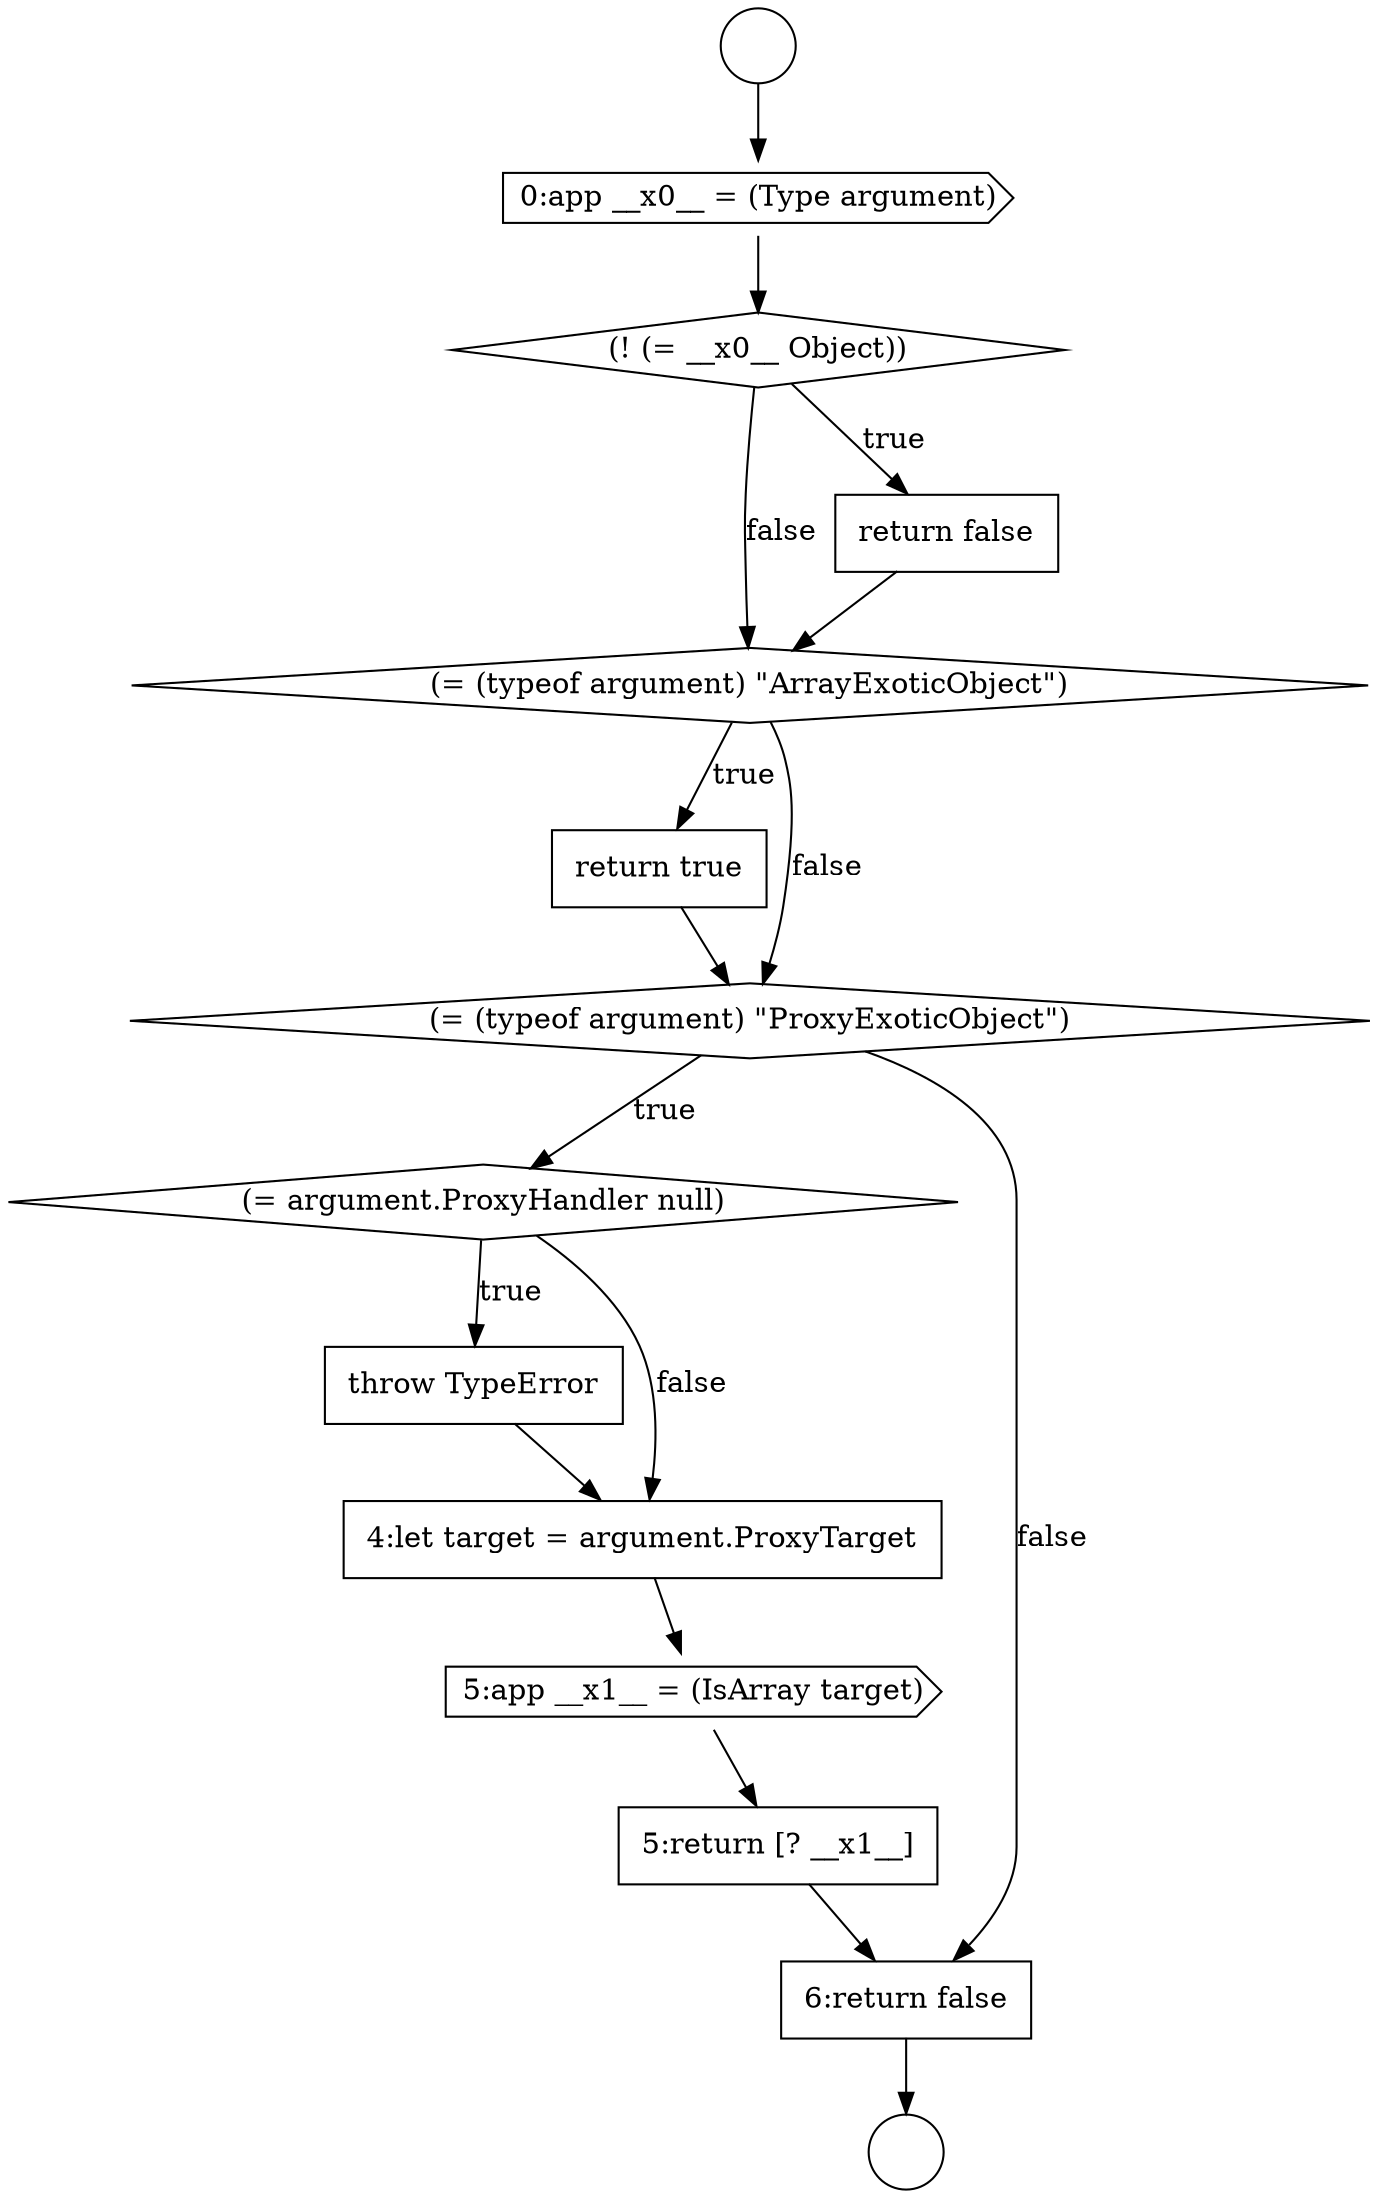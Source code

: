 digraph {
  node495 [shape=none, margin=0, label=<<font color="black">
    <table border="0" cellborder="1" cellspacing="0" cellpadding="10">
      <tr><td align="left">5:return [? __x1__]</td></tr>
    </table>
  </font>> color="black" fillcolor="white" style=filled]
  node492 [shape=none, margin=0, label=<<font color="black">
    <table border="0" cellborder="1" cellspacing="0" cellpadding="10">
      <tr><td align="left">throw TypeError</td></tr>
    </table>
  </font>> color="black" fillcolor="white" style=filled]
  node485 [shape=cds, label=<<font color="black">0:app __x0__ = (Type argument)</font>> color="black" fillcolor="white" style=filled]
  node484 [shape=circle label=" " color="black" fillcolor="white" style=filled]
  node493 [shape=none, margin=0, label=<<font color="black">
    <table border="0" cellborder="1" cellspacing="0" cellpadding="10">
      <tr><td align="left">4:let target = argument.ProxyTarget</td></tr>
    </table>
  </font>> color="black" fillcolor="white" style=filled]
  node488 [shape=diamond, label=<<font color="black">(= (typeof argument) &quot;ArrayExoticObject&quot;)</font>> color="black" fillcolor="white" style=filled]
  node489 [shape=none, margin=0, label=<<font color="black">
    <table border="0" cellborder="1" cellspacing="0" cellpadding="10">
      <tr><td align="left">return true</td></tr>
    </table>
  </font>> color="black" fillcolor="white" style=filled]
  node494 [shape=cds, label=<<font color="black">5:app __x1__ = (IsArray target)</font>> color="black" fillcolor="white" style=filled]
  node483 [shape=circle label=" " color="black" fillcolor="white" style=filled]
  node490 [shape=diamond, label=<<font color="black">(= (typeof argument) &quot;ProxyExoticObject&quot;)</font>> color="black" fillcolor="white" style=filled]
  node487 [shape=none, margin=0, label=<<font color="black">
    <table border="0" cellborder="1" cellspacing="0" cellpadding="10">
      <tr><td align="left">return false</td></tr>
    </table>
  </font>> color="black" fillcolor="white" style=filled]
  node486 [shape=diamond, label=<<font color="black">(! (= __x0__ Object))</font>> color="black" fillcolor="white" style=filled]
  node491 [shape=diamond, label=<<font color="black">(= argument.ProxyHandler null)</font>> color="black" fillcolor="white" style=filled]
  node496 [shape=none, margin=0, label=<<font color="black">
    <table border="0" cellborder="1" cellspacing="0" cellpadding="10">
      <tr><td align="left">6:return false</td></tr>
    </table>
  </font>> color="black" fillcolor="white" style=filled]
  node488 -> node489 [label=<<font color="black">true</font>> color="black"]
  node488 -> node490 [label=<<font color="black">false</font>> color="black"]
  node493 -> node494 [ color="black"]
  node485 -> node486 [ color="black"]
  node491 -> node492 [label=<<font color="black">true</font>> color="black"]
  node491 -> node493 [label=<<font color="black">false</font>> color="black"]
  node483 -> node485 [ color="black"]
  node487 -> node488 [ color="black"]
  node490 -> node491 [label=<<font color="black">true</font>> color="black"]
  node490 -> node496 [label=<<font color="black">false</font>> color="black"]
  node495 -> node496 [ color="black"]
  node496 -> node484 [ color="black"]
  node494 -> node495 [ color="black"]
  node489 -> node490 [ color="black"]
  node486 -> node487 [label=<<font color="black">true</font>> color="black"]
  node486 -> node488 [label=<<font color="black">false</font>> color="black"]
  node492 -> node493 [ color="black"]
}
